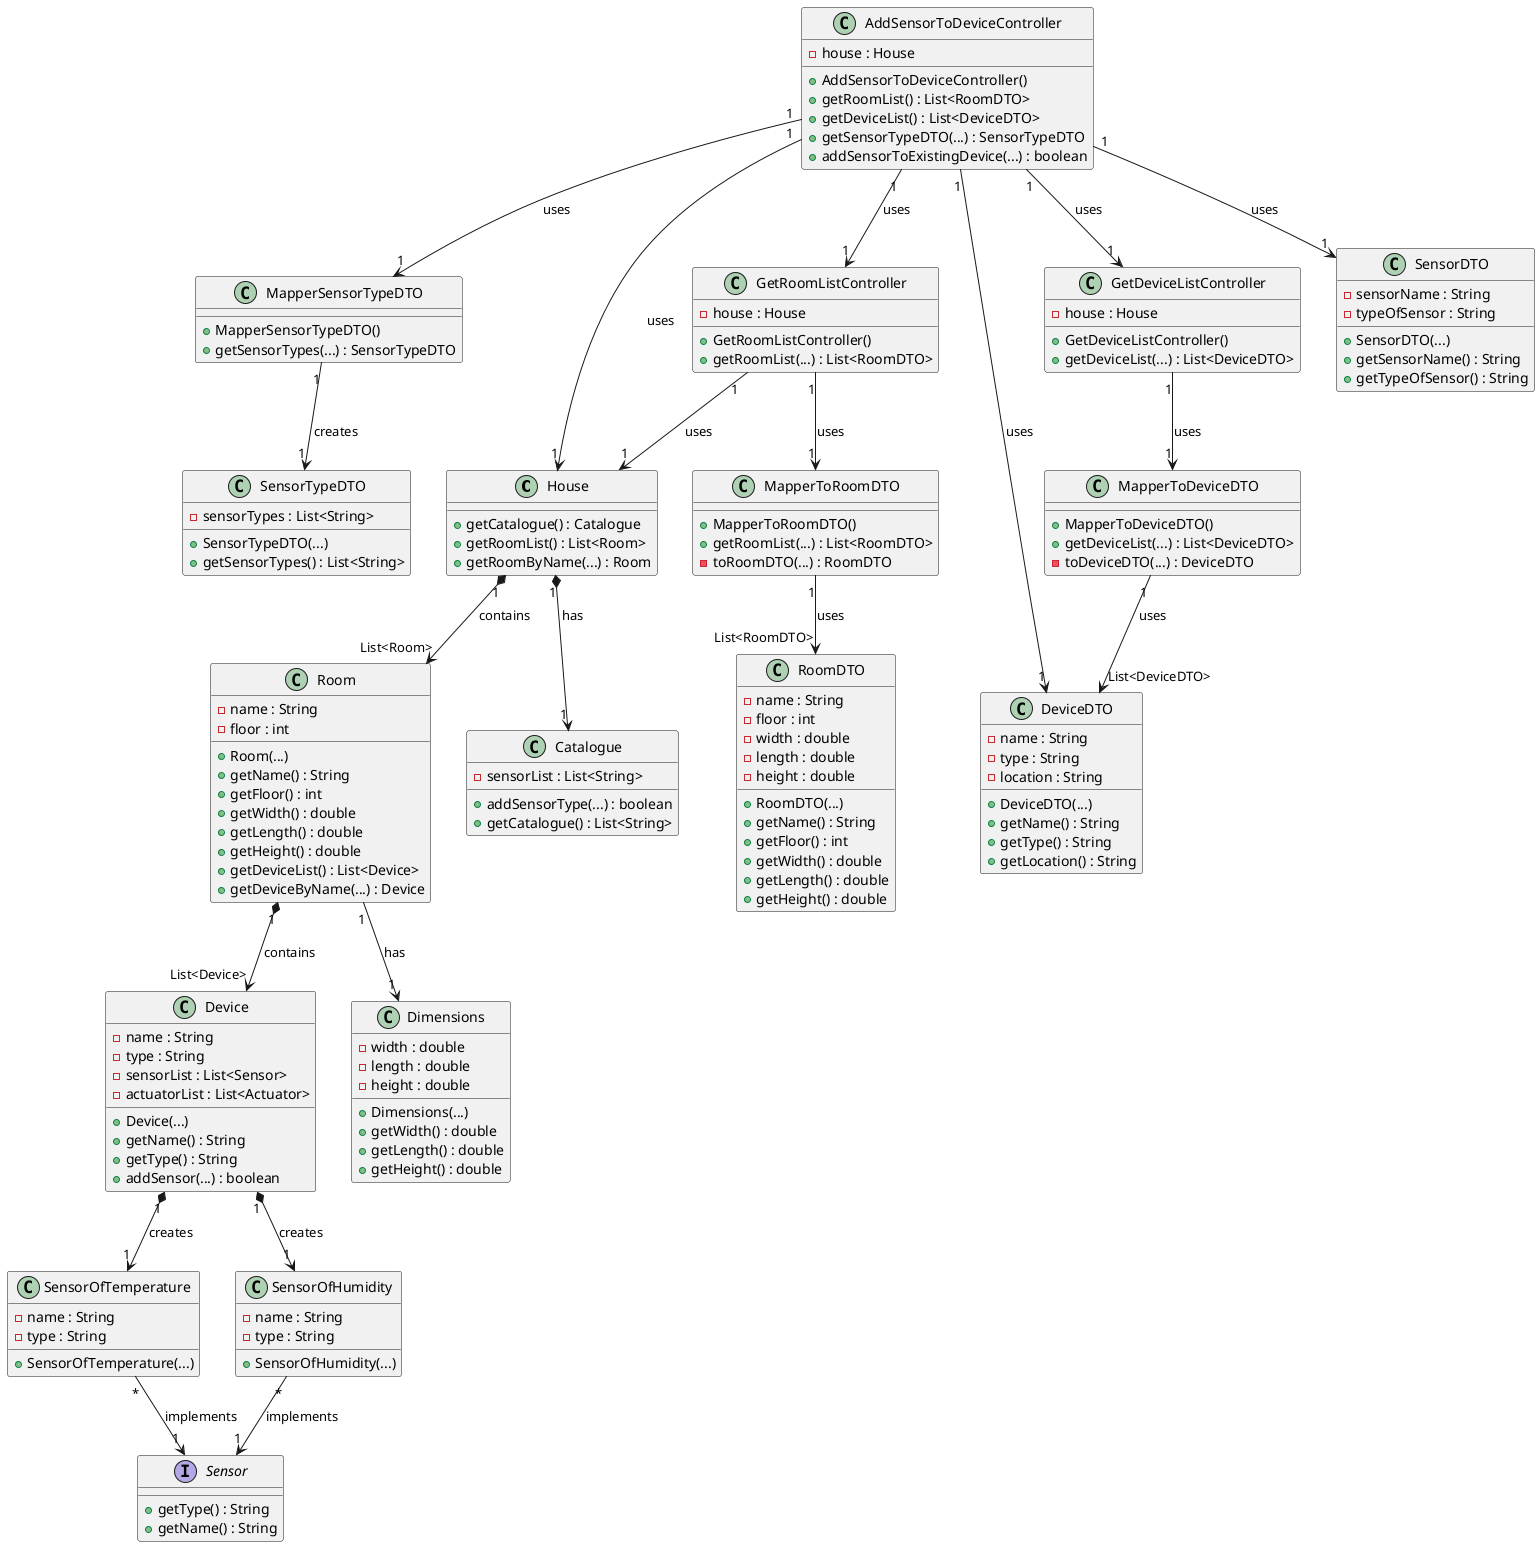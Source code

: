 @startuml

class House {
    + getCatalogue() : Catalogue
    + getRoomList() : List<Room>
    + getRoomByName(...) : Room

}

class Catalogue {
  - sensorList : List<String>

  + addSensorType(...) : boolean
  + getCatalogue() : List<String>
}

class AddSensorToDeviceController {
    - house : House

    + AddSensorToDeviceController()
    + getRoomList() : List<RoomDTO>
    + getDeviceList() : List<DeviceDTO>
    + getSensorTypeDTO(...) : SensorTypeDTO
    + addSensorToExistingDevice(...) : boolean
}

class Device {
    - name : String
    - type : String
    - sensorList : List<Sensor>
    - actuatorList : List<Actuator>

    + Device(...)
    + getName() : String
    + getType() : String
    + addSensor(...) : boolean
}

interface Sensor {

    + getType() : String
    + getName() : String
}

class SensorOfTemperature {
    - name : String
    - type : String

    + SensorOfTemperature(...)
}

class SensorOfHumidity {
    - name : String
    - type : String

    + SensorOfHumidity(...)
}

class Room {
    - name : String
    - floor : int

    + Room(...)
    + getName() : String
    + getFloor() : int
    + getWidth() : double
    + getLength() : double
    + getHeight() : double
    + getDeviceList() : List<Device>
    + getDeviceByName(...) : Device
}

class MapperSensorTypeDTO {

    + MapperSensorTypeDTO()
    + getSensorTypes(...) : SensorTypeDTO
}

class MapperToRoomDTO {

    + MapperToRoomDTO()
    + getRoomList(...) : List<RoomDTO>
    - toRoomDTO(...) : RoomDTO
}

class MapperToDeviceDTO {

    + MapperToDeviceDTO()
    + getDeviceList(...) : List<DeviceDTO>
    - toDeviceDTO(...) : DeviceDTO
}

class GetRoomListController {
    - house : House

    + GetRoomListController()
    + getRoomList(...) : List<RoomDTO>
}

class GetDeviceListController {
    - house : House

    + GetDeviceListController()
    + getDeviceList(...) : List<DeviceDTO>
}

class SensorTypeDTO {
    - sensorTypes : List<String>

    + SensorTypeDTO(...)
    + getSensorTypes() : List<String>
}

class RoomDTO {
    - name : String
    - floor : int
    - width : double
    - length : double
    - height : double

    + RoomDTO(...)
    + getName() : String
    + getFloor() : int
    + getWidth() : double
    + getLength() : double
    + getHeight() : double
}

class DeviceDTO {
    - name : String
    - type : String
    - location : String

    + DeviceDTO(...)
    + getName() : String
    + getType() : String
    + getLocation() : String
}

class SensorDTO {
    - sensorName : String
    - typeOfSensor : String

    + SensorDTO(...)
    + getSensorName() : String
    + getTypeOfSensor() : String
}

class Dimensions {
    - width : double
    - length : double
    - height : double

    + Dimensions(...)
    + getWidth() : double
    + getLength() : double
    + getHeight() : double
}

House "1" *--> "1" Catalogue: has
AddSensorToDeviceController "1" --> "1" House: uses
AddSensorToDeviceController "1" --> "1" GetRoomListController: uses
GetRoomListController "1" --> "1" MapperToRoomDTO: uses
GetRoomListController "1" --> "1" House: uses
House "1" *--> "List<Room>" Room: contains
MapperToRoomDTO "1" --> "List<RoomDTO>" RoomDTO: uses
AddSensorToDeviceController "1" --> "1" GetDeviceListController: uses
GetDeviceListController "1" --> "1" MapperToDeviceDTO: uses
MapperToDeviceDTO "1" --> "List<DeviceDTO>" DeviceDTO: uses
AddSensorToDeviceController "1" --> "1" MapperSensorTypeDTO: uses
MapperSensorTypeDTO "1" --> "1" SensorTypeDTO: creates
Room "1" *--> "List<Device>" Device: contains
SensorOfTemperature "*" --> "1" Sensor: implements
SensorOfHumidity "*" --> "1" Sensor: implements
Device "1" *--> "1" SensorOfTemperature: creates
Device "1" *--> "1" SensorOfHumidity: creates
AddSensorToDeviceController "1" --> "1" DeviceDTO: uses
AddSensorToDeviceController "1" --> "1" SensorDTO: uses
Room "1" --> "1" Dimensions: has

@enduml